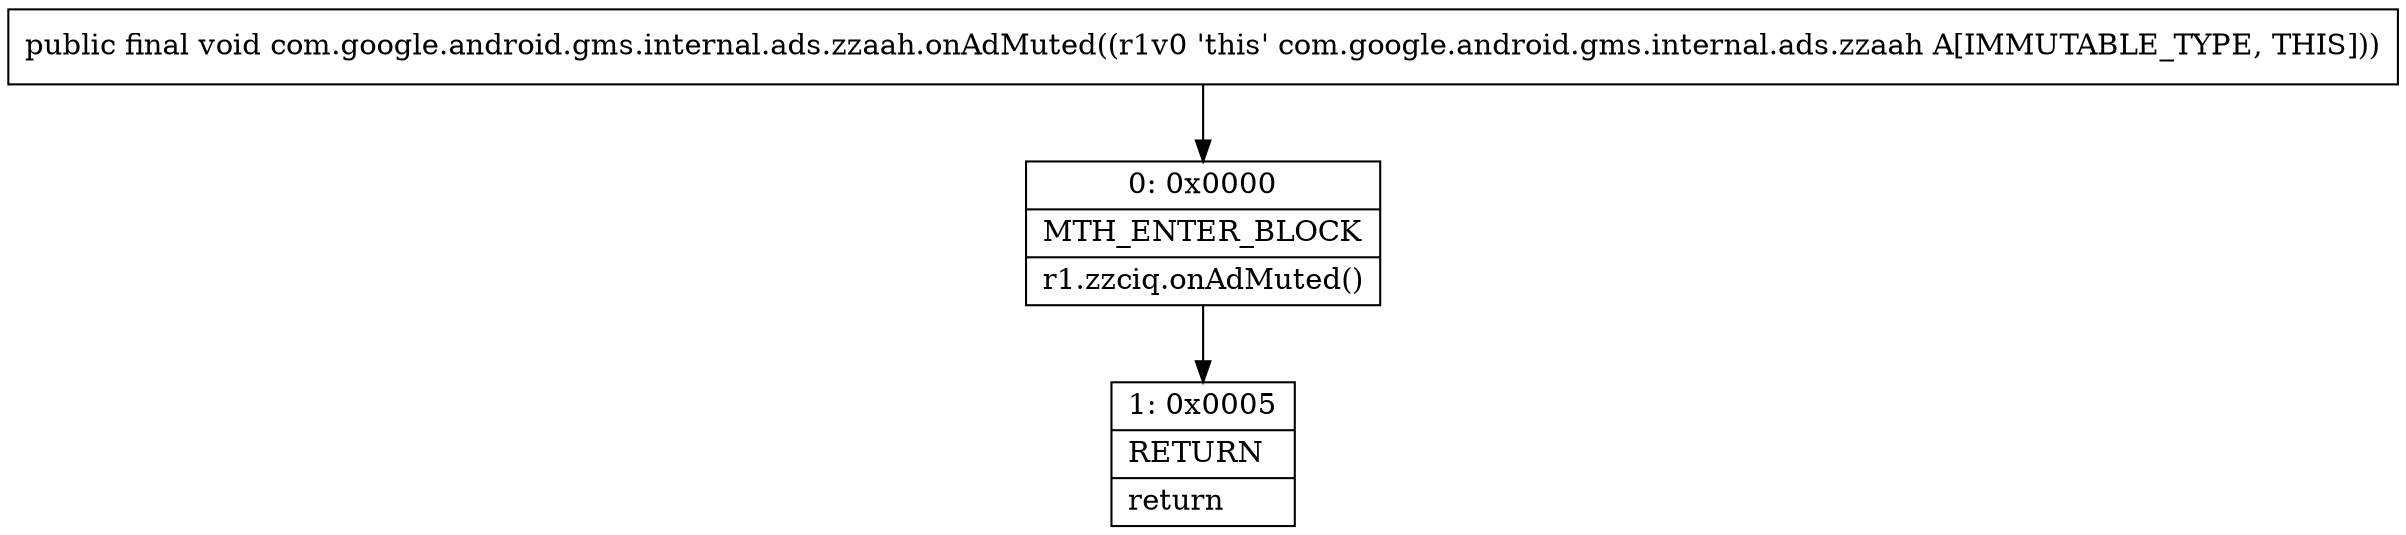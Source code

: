 digraph "CFG forcom.google.android.gms.internal.ads.zzaah.onAdMuted()V" {
Node_0 [shape=record,label="{0\:\ 0x0000|MTH_ENTER_BLOCK\l|r1.zzciq.onAdMuted()\l}"];
Node_1 [shape=record,label="{1\:\ 0x0005|RETURN\l|return\l}"];
MethodNode[shape=record,label="{public final void com.google.android.gms.internal.ads.zzaah.onAdMuted((r1v0 'this' com.google.android.gms.internal.ads.zzaah A[IMMUTABLE_TYPE, THIS])) }"];
MethodNode -> Node_0;
Node_0 -> Node_1;
}

